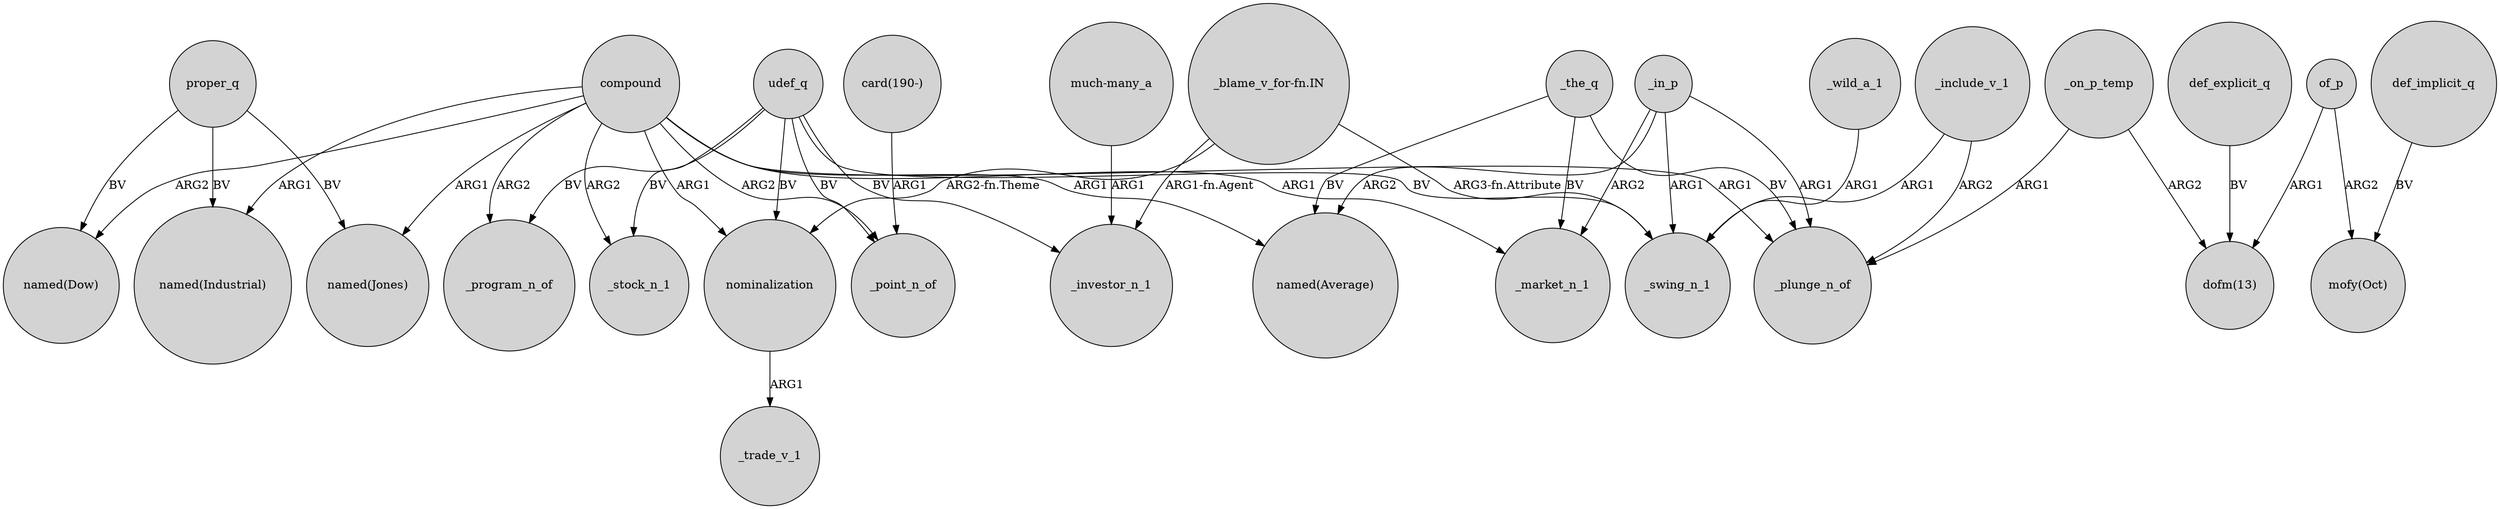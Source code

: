 digraph {
	node [shape=circle style=filled]
	compound -> "named(Industrial)" [label=ARG1]
	of_p -> "dofm(13)" [label=ARG1]
	compound -> _program_n_of [label=ARG2]
	"_blame_v_for-fn.IN" -> nominalization [label="ARG2-fn.Theme"]
	def_implicit_q -> "mofy(Oct)" [label=BV]
	compound -> "named(Dow)" [label=ARG2]
	udef_q -> _investor_n_1 [label=BV]
	_in_p -> _plunge_n_of [label=ARG1]
	_include_v_1 -> _swing_n_1 [label=ARG1]
	"much-many_a" -> _investor_n_1 [label=ARG1]
	proper_q -> "named(Dow)" [label=BV]
	udef_q -> _program_n_of [label=BV]
	of_p -> "mofy(Oct)" [label=ARG2]
	compound -> "named(Average)" [label=ARG1]
	nominalization -> _trade_v_1 [label=ARG1]
	"_blame_v_for-fn.IN" -> _swing_n_1 [label="ARG3-fn.Attribute"]
	_the_q -> _plunge_n_of [label=BV]
	_include_v_1 -> _plunge_n_of [label=ARG2]
	compound -> _stock_n_1 [label=ARG2]
	_wild_a_1 -> _swing_n_1 [label=ARG1]
	_in_p -> _swing_n_1 [label=ARG1]
	compound -> _plunge_n_of [label=ARG1]
	udef_q -> _swing_n_1 [label=BV]
	proper_q -> "named(Industrial)" [label=BV]
	udef_q -> _stock_n_1 [label=BV]
	proper_q -> "named(Jones)" [label=BV]
	compound -> _point_n_of [label=ARG2]
	_in_p -> "named(Average)" [label=ARG2]
	def_explicit_q -> "dofm(13)" [label=BV]
	_on_p_temp -> _plunge_n_of [label=ARG1]
	udef_q -> nominalization [label=BV]
	"_blame_v_for-fn.IN" -> _investor_n_1 [label="ARG1-fn.Agent"]
	_on_p_temp -> "dofm(13)" [label=ARG2]
	_in_p -> _market_n_1 [label=ARG2]
	compound -> _market_n_1 [label=ARG1]
	_the_q -> _market_n_1 [label=BV]
	compound -> "named(Jones)" [label=ARG1]
	compound -> nominalization [label=ARG1]
	_the_q -> "named(Average)" [label=BV]
	"card(190-)" -> _point_n_of [label=ARG1]
	udef_q -> _point_n_of [label=BV]
}
